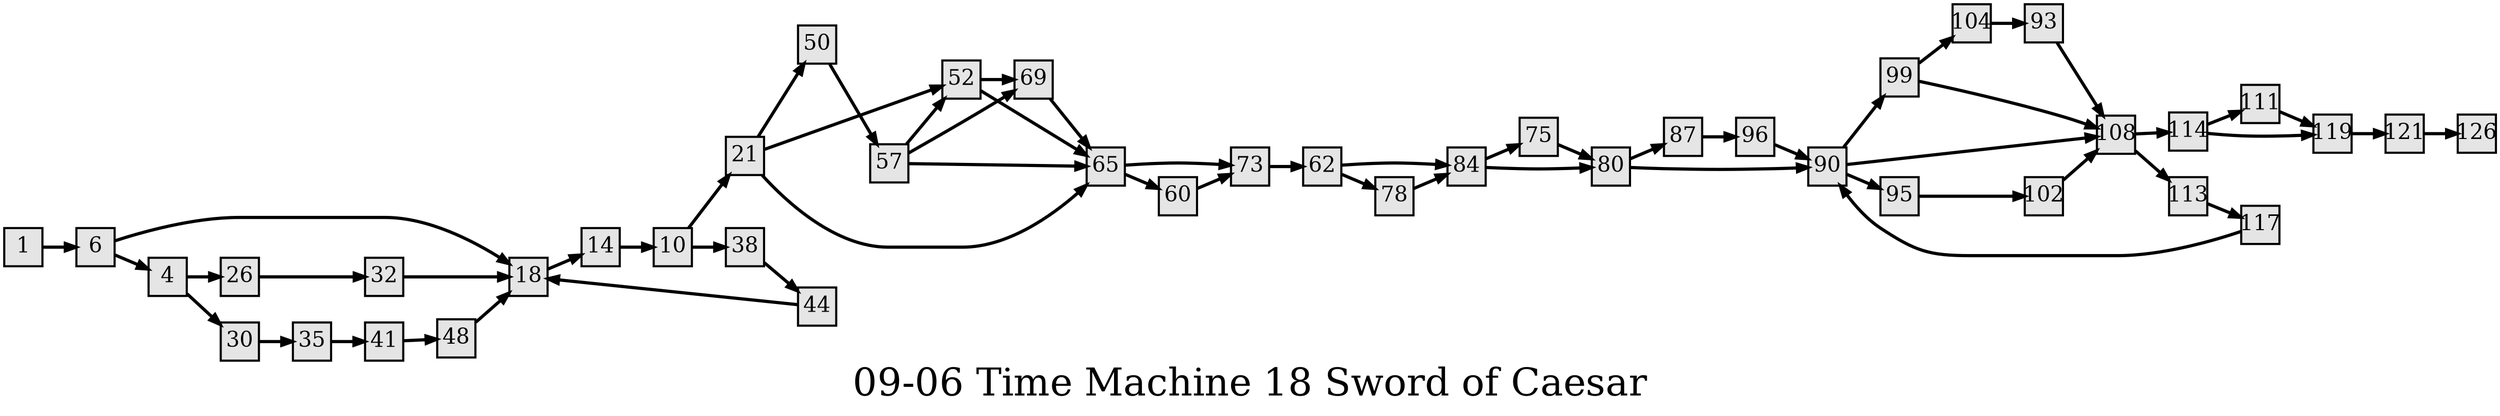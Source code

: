 digraph g{
  graph [ label="09-06 Time Machine 18 Sword of Caesar" rankdir=LR, ordering=out, fontsize=36, nodesep="0.35", ranksep="0.45"];
  node  [shape=rect, penwidth=2, fontsize=20, style=filled, fillcolor=grey90, margin="0,0", labelfloat=true, regular=true, fixedsize=true];
  edge  [labelfloat=true, penwidth=3, fontsize=12];
  // ---;
  // group  : Katz;
  // id     :;
  // gbid   :;
  // series :;
  // title  :;
  // author :;
  // credit:;
  // - name : Juliet Way-Henthorne;
  // role : encoder;
  // date : 2017-08-25;
  // - name : Jeremy Douglass;
  // role : editor;
  // date : 2017-10-19;
  // render:;
  // - name   : small;
  // styles : gvStyles-small.txt;
  // engine : dot;
  // comment: >;
  
  // ---;
  
  // From | To | Label;
  
  1 -> 6;
  4 -> 26;
  4 -> 30;
  6 -> 18;
  6 -> 4;
  10 -> 21;
  10 -> 38;
  14 -> 10;
  18 -> 14;
  21 -> 50;
  21 -> 52;
  21 -> 65;
  26 -> 32;
  30 -> 35;
  32 -> 18;
  35 -> 41;
  38 -> 44;
  41 -> 48;
  44 -> 18;
  48 -> 18;
  50 -> 57;
  52 -> 69;
  52 -> 65;
  57 -> 52;
  57 -> 69;
  57 -> 65;
  60 -> 73;
  62 -> 84;
  62 -> 78;
  65 -> 73;
  65 -> 60;
  69 -> 65;
  73 -> 62;
  75 -> 80;
  78 -> 84;
  80 -> 87;
  80 -> 90;
  84 -> 75;
  84 -> 80;
  87 -> 96;
  90 -> 99;
  90 -> 108;
  90 -> 95;
  93 -> 108;
  95 -> 102;
  96 -> 90;
  99 -> 104;
  99 -> 108;
  102 -> 108;
  104 -> 93;
  108 -> 114;
  108 -> 113;
  111 -> 119;
  113 -> 117;
  114 -> 111;
  114 -> 119;
  117 -> 90;
  119 -> 121;
  121 -> 126;
}

